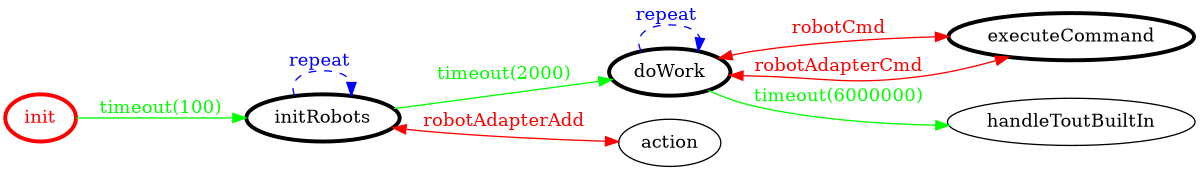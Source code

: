 /*
*
* A GraphViz DOT FSM description 
* Please use a GraphViz visualizer (like http://www.webgraphviz.com)
*  
*/

digraph finite_state_machine {
	rankdir=LR
	size="8,5"
	
	init [ color = red ][ fontcolor = red ][ penwidth = 3 ]
	initRobots [ color = black ][ fontcolor = black ][ penwidth = 3 ]
	doWork [ color = black ][ fontcolor = black ][ penwidth = 3 ]
	executeCommand [ color = black ][ fontcolor = black ][ penwidth = 3 ]
	
	doWork -> executeCommand [ label = "robotCmd" ][ color = red ][ fontcolor = red ][ dir = both ]
	doWork -> handleToutBuiltIn [ label = "timeout(6000000)" ][ color = green ][ fontcolor = green ]
	doWork -> executeCommand [ label = "robotAdapterCmd" ][ color = red ][ fontcolor = red ][ dir = both ]
	initRobots -> doWork [ label = "timeout(2000)" ][ color = green ][ fontcolor = green ]
	initRobots -> action [ label = "robotAdapterAdd" ][ color = red ][ fontcolor = red ][ dir = both ]
	initRobots -> initRobots [ label = "repeat "][ style = dashed ][ color = blue ][ fontcolor = blue ]
	doWork -> doWork [ label = "repeat "][ style = dashed ][ color = blue ][ fontcolor = blue ]
	init -> initRobots [ label = "timeout(100)" ][ color = green ][ fontcolor = green ]
}
